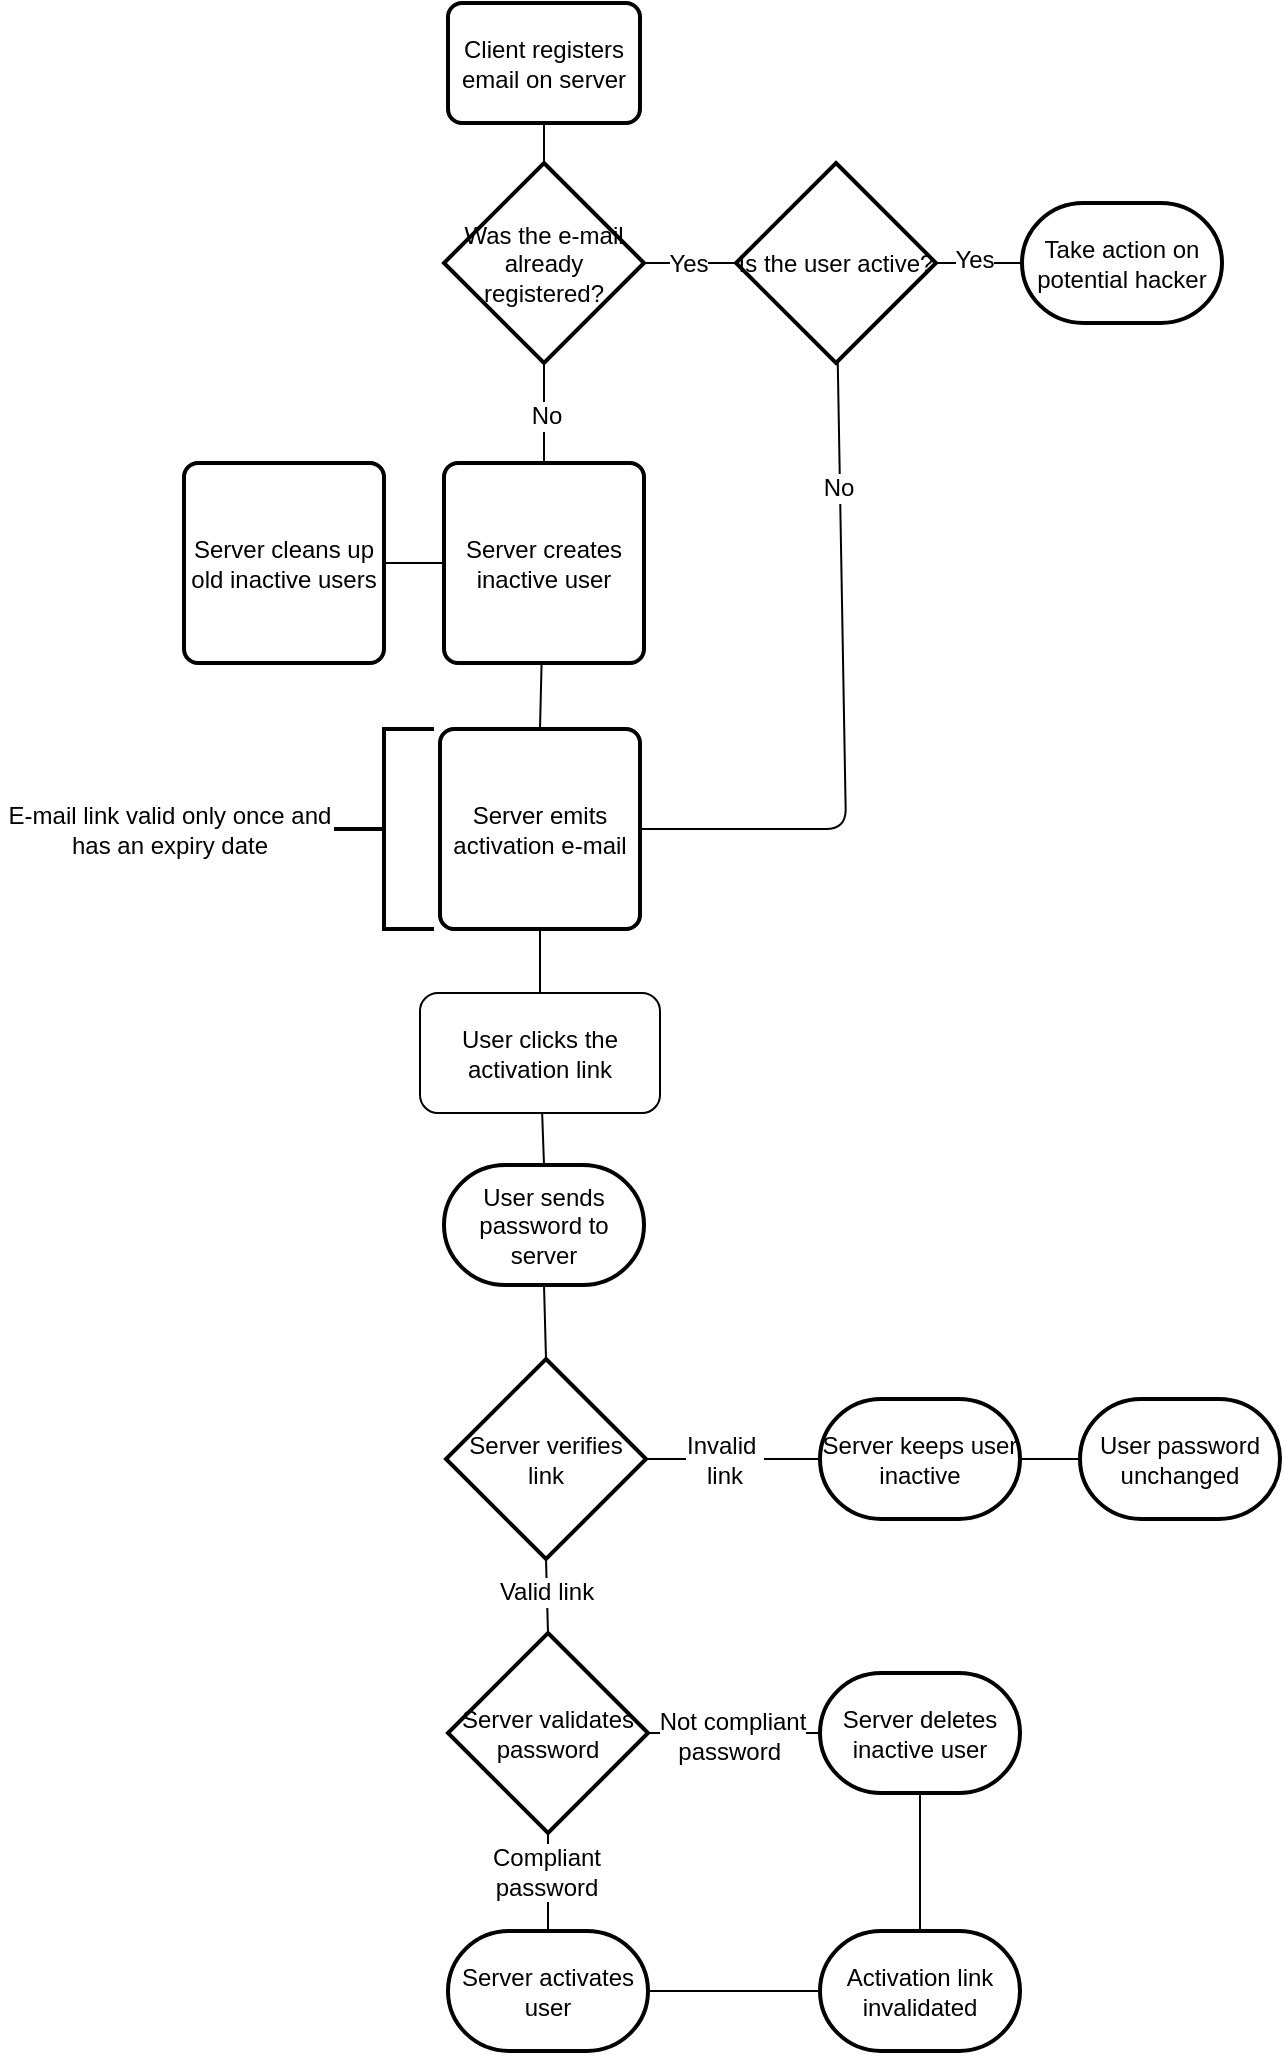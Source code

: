 <mxfile version="10.4.2" type="github"><diagram id="M1-HSWrDKN2wZykCy1fl" name="Page-1"><mxGraphModel dx="1192" dy="1114" grid="1" gridSize="10" guides="1" tooltips="1" connect="1" arrows="1" fold="1" page="1" pageScale="1" pageWidth="850" pageHeight="1100" math="0" shadow="0"><root><mxCell id="0"/><mxCell id="1" parent="0"/><mxCell id="bWFTBwPbgyYHy6Y_8x4E-4" value="Client registers email on server" style="rounded=1;whiteSpace=wrap;html=1;absoluteArcSize=1;arcSize=14;strokeWidth=2;" parent="1" vertex="1"><mxGeometry x="254" y="10.5" width="96" height="60" as="geometry"/></mxCell><mxCell id="bWFTBwPbgyYHy6Y_8x4E-6" value="Server emits activation e-mail" style="rounded=1;whiteSpace=wrap;html=1;absoluteArcSize=1;arcSize=14;strokeWidth=2;" parent="1" vertex="1"><mxGeometry x="250" y="373.5" width="100" height="100" as="geometry"/></mxCell><mxCell id="bWFTBwPbgyYHy6Y_8x4E-7" value="" style="strokeWidth=2;html=1;shape=mxgraph.flowchart.annotation_2;align=left;flipV=1;flipH=0;" parent="1" vertex="1"><mxGeometry x="197" y="373.5" width="50" height="100" as="geometry"/></mxCell><mxCell id="bWFTBwPbgyYHy6Y_8x4E-11" value="&lt;span&gt;E-mail link valid only once and has an expiry date&lt;/span&gt;" style="text;html=1;strokeColor=none;fillColor=none;align=center;verticalAlign=middle;whiteSpace=wrap;rounded=0;" parent="1" vertex="1"><mxGeometry x="30" y="403.5" width="170" height="40" as="geometry"/></mxCell><mxCell id="bWFTBwPbgyYHy6Y_8x4E-12" value="User clicks the activation link" style="rounded=1;whiteSpace=wrap;html=1;" parent="1" vertex="1"><mxGeometry x="240" y="505.5" width="120" height="60" as="geometry"/></mxCell><mxCell id="bWFTBwPbgyYHy6Y_8x4E-13" value="" style="endArrow=none;html=1;entryX=0.5;entryY=1;entryDx=0;entryDy=0;exitX=0.5;exitY=0;exitDx=0;exitDy=0;" parent="1" source="bWFTBwPbgyYHy6Y_8x4E-12" target="bWFTBwPbgyYHy6Y_8x4E-6" edge="1"><mxGeometry width="50" height="50" relative="1" as="geometry"><mxPoint x="295" y="618.5" as="sourcePoint"/><mxPoint x="345" y="568.5" as="targetPoint"/></mxGeometry></mxCell><mxCell id="bWFTBwPbgyYHy6Y_8x4E-15" value="Server verifies link" style="strokeWidth=2;html=1;shape=mxgraph.flowchart.decision;whiteSpace=wrap;" parent="1" vertex="1"><mxGeometry x="253" y="688.5" width="100" height="100" as="geometry"/></mxCell><mxCell id="bWFTBwPbgyYHy6Y_8x4E-17" value="User sends password to server" style="strokeWidth=2;html=1;shape=mxgraph.flowchart.terminator;whiteSpace=wrap;" parent="1" vertex="1"><mxGeometry x="252" y="591.5" width="100" height="60" as="geometry"/></mxCell><mxCell id="bWFTBwPbgyYHy6Y_8x4E-20" value="" style="endArrow=none;html=1;exitX=1;exitY=0.5;exitDx=0;exitDy=0;exitPerimeter=0;entryX=0;entryY=0.5;entryDx=0;entryDy=0;entryPerimeter=0;" parent="1" source="bWFTBwPbgyYHy6Y_8x4E-15" edge="1" target="oGnWqVfcbpZ9fD0yvHq5-15"><mxGeometry width="50" height="50" relative="1" as="geometry"><mxPoint x="428" y="918.5" as="sourcePoint"/><mxPoint x="493" y="738.5" as="targetPoint"/></mxGeometry></mxCell><mxCell id="bWFTBwPbgyYHy6Y_8x4E-21" value="Invalid&amp;nbsp;&lt;br&gt;link&lt;br&gt;" style="text;html=1;resizable=0;points=[];align=center;verticalAlign=middle;labelBackgroundColor=#ffffff;" parent="bWFTBwPbgyYHy6Y_8x4E-20" vertex="1" connectable="0"><mxGeometry x="-0.127" y="-3" relative="1" as="geometry"><mxPoint x="1" y="-3" as="offset"/></mxGeometry></mxCell><mxCell id="bWFTBwPbgyYHy6Y_8x4E-22" value="" style="endArrow=none;html=1;entryX=0.5;entryY=1;entryDx=0;entryDy=0;entryPerimeter=0;exitX=0.5;exitY=0;exitDx=0;exitDy=0;exitPerimeter=0;" parent="1" source="oGnWqVfcbpZ9fD0yvHq5-1" target="bWFTBwPbgyYHy6Y_8x4E-15" edge="1"><mxGeometry width="50" height="50" relative="1" as="geometry"><mxPoint x="303" y="818" as="sourcePoint"/><mxPoint x="288" y="1158.5" as="targetPoint"/></mxGeometry></mxCell><mxCell id="bWFTBwPbgyYHy6Y_8x4E-23" value="Valid link" style="text;html=1;resizable=0;points=[];align=center;verticalAlign=middle;labelBackgroundColor=#ffffff;" parent="bWFTBwPbgyYHy6Y_8x4E-22" vertex="1" connectable="0"><mxGeometry x="-0.508" y="-3" relative="1" as="geometry"><mxPoint x="-4" y="-12" as="offset"/></mxGeometry></mxCell><mxCell id="oGnWqVfcbpZ9fD0yvHq5-1" value="Server validates password" style="strokeWidth=2;html=1;shape=mxgraph.flowchart.decision;whiteSpace=wrap;" parent="1" vertex="1"><mxGeometry x="254" y="825.5" width="100" height="100" as="geometry"/></mxCell><mxCell id="oGnWqVfcbpZ9fD0yvHq5-2" value="Server deletes inactive user" style="strokeWidth=2;html=1;shape=mxgraph.flowchart.terminator;whiteSpace=wrap;" parent="1" vertex="1"><mxGeometry x="440" y="845.5" width="100" height="60" as="geometry"/></mxCell><mxCell id="oGnWqVfcbpZ9fD0yvHq5-4" value="Server activates user" style="strokeWidth=2;html=1;shape=mxgraph.flowchart.terminator;whiteSpace=wrap;" parent="1" vertex="1"><mxGeometry x="254" y="974.5" width="100" height="60" as="geometry"/></mxCell><mxCell id="oGnWqVfcbpZ9fD0yvHq5-5" value="" style="endArrow=none;html=1;entryX=0.5;entryY=1;entryDx=0;entryDy=0;entryPerimeter=0;exitX=0.5;exitY=0;exitDx=0;exitDy=0;exitPerimeter=0;" parent="1" source="bWFTBwPbgyYHy6Y_8x4E-15" target="bWFTBwPbgyYHy6Y_8x4E-17" edge="1"><mxGeometry width="50" height="50" relative="1" as="geometry"><mxPoint x="302" y="680" as="sourcePoint"/><mxPoint x="325" y="876.5" as="targetPoint"/></mxGeometry></mxCell><mxCell id="oGnWqVfcbpZ9fD0yvHq5-6" value="" style="endArrow=none;html=1;entryX=0;entryY=0.5;entryDx=0;entryDy=0;entryPerimeter=0;exitX=1;exitY=0.5;exitDx=0;exitDy=0;exitPerimeter=0;" parent="1" source="oGnWqVfcbpZ9fD0yvHq5-1" target="oGnWqVfcbpZ9fD0yvHq5-2" edge="1"><mxGeometry width="50" height="50" relative="1" as="geometry"><mxPoint x="389" y="905.5" as="sourcePoint"/><mxPoint x="439" y="855.5" as="targetPoint"/></mxGeometry></mxCell><mxCell id="oGnWqVfcbpZ9fD0yvHq5-7" value="Not compliant&lt;br&gt;password&amp;nbsp;&lt;br&gt;" style="text;html=1;resizable=0;points=[];align=center;verticalAlign=middle;labelBackgroundColor=#ffffff;" parent="oGnWqVfcbpZ9fD0yvHq5-6" vertex="1" connectable="0"><mxGeometry x="0.467" y="-1" relative="1" as="geometry"><mxPoint x="-21" as="offset"/></mxGeometry></mxCell><mxCell id="oGnWqVfcbpZ9fD0yvHq5-8" value="" style="endArrow=none;html=1;entryX=0.5;entryY=1;entryDx=0;entryDy=0;entryPerimeter=0;exitX=0.5;exitY=0;exitDx=0;exitDy=0;exitPerimeter=0;" parent="1" source="oGnWqVfcbpZ9fD0yvHq5-4" target="oGnWqVfcbpZ9fD0yvHq5-1" edge="1"><mxGeometry width="50" height="50" relative="1" as="geometry"><mxPoint x="279" y="1005.5" as="sourcePoint"/><mxPoint x="329" y="955.5" as="targetPoint"/></mxGeometry></mxCell><mxCell id="oGnWqVfcbpZ9fD0yvHq5-9" value="Compliant&lt;br&gt;password&lt;br&gt;" style="text;html=1;resizable=0;points=[];align=center;verticalAlign=middle;labelBackgroundColor=#ffffff;" parent="oGnWqVfcbpZ9fD0yvHq5-8" vertex="1" connectable="0"><mxGeometry x="0.218" y="1" relative="1" as="geometry"><mxPoint as="offset"/></mxGeometry></mxCell><mxCell id="oGnWqVfcbpZ9fD0yvHq5-15" value="Server keeps user inactive" style="strokeWidth=2;html=1;shape=mxgraph.flowchart.terminator;whiteSpace=wrap;" parent="1" vertex="1"><mxGeometry x="440" y="708.5" width="100" height="60" as="geometry"/></mxCell><mxCell id="oGnWqVfcbpZ9fD0yvHq5-18" value="Is the user active?" style="strokeWidth=2;html=1;shape=mxgraph.flowchart.decision;whiteSpace=wrap;" parent="1" vertex="1"><mxGeometry x="398" y="90.5" width="100" height="100" as="geometry"/></mxCell><mxCell id="oGnWqVfcbpZ9fD0yvHq5-19" value="Was the e-mail already registered?" style="strokeWidth=2;html=1;shape=mxgraph.flowchart.decision;whiteSpace=wrap;" parent="1" vertex="1"><mxGeometry x="252" y="90.5" width="100" height="100" as="geometry"/></mxCell><mxCell id="oGnWqVfcbpZ9fD0yvHq5-21" value="Server creates inactive user" style="rounded=1;whiteSpace=wrap;html=1;absoluteArcSize=1;arcSize=14;strokeWidth=2;" parent="1" vertex="1"><mxGeometry x="252" y="240.5" width="100" height="100" as="geometry"/></mxCell><mxCell id="oGnWqVfcbpZ9fD0yvHq5-23" value="" style="endArrow=none;html=1;entryX=0.5;entryY=1;entryDx=0;entryDy=0;exitX=0.5;exitY=0;exitDx=0;exitDy=0;exitPerimeter=0;" parent="1" source="oGnWqVfcbpZ9fD0yvHq5-19" target="bWFTBwPbgyYHy6Y_8x4E-4" edge="1"><mxGeometry width="50" height="50" relative="1" as="geometry"><mxPoint x="278" y="70.5" as="sourcePoint"/><mxPoint x="328" y="20.5" as="targetPoint"/></mxGeometry></mxCell><mxCell id="oGnWqVfcbpZ9fD0yvHq5-24" value="" style="endArrow=none;html=1;entryX=0;entryY=0.5;entryDx=0;entryDy=0;entryPerimeter=0;" parent="1" source="oGnWqVfcbpZ9fD0yvHq5-19" target="oGnWqVfcbpZ9fD0yvHq5-18" edge="1"><mxGeometry width="50" height="50" relative="1" as="geometry"><mxPoint x="352" y="190.5" as="sourcePoint"/><mxPoint x="422.711" y="140.5" as="targetPoint"/></mxGeometry></mxCell><mxCell id="oGnWqVfcbpZ9fD0yvHq5-25" value="Yes" style="text;html=1;resizable=0;points=[];align=center;verticalAlign=middle;labelBackgroundColor=#ffffff;" parent="oGnWqVfcbpZ9fD0yvHq5-24" vertex="1" connectable="0"><mxGeometry x="0.414" y="-1" relative="1" as="geometry"><mxPoint x="-11" y="-1" as="offset"/></mxGeometry></mxCell><mxCell id="oGnWqVfcbpZ9fD0yvHq5-27" value="" style="endArrow=none;html=1;entryX=0.5;entryY=1;entryDx=0;entryDy=0;entryPerimeter=0;exitX=0.5;exitY=0;exitDx=0;exitDy=0;" parent="1" source="oGnWqVfcbpZ9fD0yvHq5-21" target="oGnWqVfcbpZ9fD0yvHq5-19" edge="1"><mxGeometry width="50" height="50" relative="1" as="geometry"><mxPoint x="198" y="230.5" as="sourcePoint"/><mxPoint x="248" y="180.5" as="targetPoint"/></mxGeometry></mxCell><mxCell id="oGnWqVfcbpZ9fD0yvHq5-28" value="No" style="text;html=1;resizable=0;points=[];align=center;verticalAlign=middle;labelBackgroundColor=#ffffff;" parent="oGnWqVfcbpZ9fD0yvHq5-27" vertex="1" connectable="0"><mxGeometry x="-0.52" y="1" relative="1" as="geometry"><mxPoint x="2" y="-12" as="offset"/></mxGeometry></mxCell><mxCell id="oGnWqVfcbpZ9fD0yvHq5-29" value="Take action on potential hacker" style="strokeWidth=2;html=1;shape=mxgraph.flowchart.terminator;whiteSpace=wrap;" parent="1" vertex="1"><mxGeometry x="541" y="110.5" width="100" height="60" as="geometry"/></mxCell><mxCell id="oGnWqVfcbpZ9fD0yvHq5-30" value="" style="endArrow=none;html=1;entryX=0;entryY=0.5;entryDx=0;entryDy=0;entryPerimeter=0;" parent="1" source="oGnWqVfcbpZ9fD0yvHq5-18" target="oGnWqVfcbpZ9fD0yvHq5-29" edge="1"><mxGeometry width="50" height="50" relative="1" as="geometry"><mxPoint x="527" y="190.5" as="sourcePoint"/><mxPoint x="597.711" y="140.5" as="targetPoint"/></mxGeometry></mxCell><mxCell id="oGnWqVfcbpZ9fD0yvHq5-31" value="Yes" style="text;html=1;resizable=0;points=[];align=center;verticalAlign=middle;labelBackgroundColor=#ffffff;" parent="oGnWqVfcbpZ9fD0yvHq5-30" vertex="1" connectable="0"><mxGeometry x="-0.491" y="-4" relative="1" as="geometry"><mxPoint x="8" y="-6" as="offset"/></mxGeometry></mxCell><mxCell id="oGnWqVfcbpZ9fD0yvHq5-32" value="" style="endArrow=none;html=1;entryX=1;entryY=0.5;entryDx=0;entryDy=0;" parent="1" source="oGnWqVfcbpZ9fD0yvHq5-18" target="bWFTBwPbgyYHy6Y_8x4E-6" edge="1"><mxGeometry width="50" height="50" relative="1" as="geometry"><mxPoint x="477" y="240.5" as="sourcePoint"/><mxPoint x="477" y="261.211" as="targetPoint"/><Array as="points"><mxPoint x="453" y="423.5"/></Array></mxGeometry></mxCell><mxCell id="oGnWqVfcbpZ9fD0yvHq5-33" value="No" style="text;html=1;resizable=0;points=[];align=center;verticalAlign=middle;labelBackgroundColor=#ffffff;" parent="oGnWqVfcbpZ9fD0yvHq5-32" vertex="1" connectable="0"><mxGeometry x="-0.735" y="-2" relative="1" as="geometry"><mxPoint x="1" y="18" as="offset"/></mxGeometry></mxCell><mxCell id="oGnWqVfcbpZ9fD0yvHq5-35" value="" style="endArrow=none;html=1;entryX=0.5;entryY=0;entryDx=0;entryDy=0;" parent="1" source="oGnWqVfcbpZ9fD0yvHq5-21" target="bWFTBwPbgyYHy6Y_8x4E-6" edge="1"><mxGeometry width="50" height="50" relative="1" as="geometry"><mxPoint x="302" y="390.5" as="sourcePoint"/><mxPoint x="302" y="390.5" as="targetPoint"/></mxGeometry></mxCell><mxCell id="oGnWqVfcbpZ9fD0yvHq5-36" value="&lt;span&gt;Server cleans up old inactive users&lt;/span&gt;" style="rounded=1;whiteSpace=wrap;html=1;absoluteArcSize=1;arcSize=14;strokeWidth=2;" parent="1" vertex="1"><mxGeometry x="122" y="240.5" width="100" height="100" as="geometry"/></mxCell><mxCell id="oGnWqVfcbpZ9fD0yvHq5-37" value="" style="endArrow=none;html=1;entryX=0;entryY=0.5;entryDx=0;entryDy=0;" parent="1" source="oGnWqVfcbpZ9fD0yvHq5-36" target="oGnWqVfcbpZ9fD0yvHq5-21" edge="1"><mxGeometry width="50" height="50" relative="1" as="geometry"><mxPoint x="165" y="340.5" as="sourcePoint"/><mxPoint x="235.711" y="290.5" as="targetPoint"/></mxGeometry></mxCell><mxCell id="oGnWqVfcbpZ9fD0yvHq5-42" value="User password unchanged" style="strokeWidth=2;html=1;shape=mxgraph.flowchart.terminator;whiteSpace=wrap;" parent="1" vertex="1"><mxGeometry x="570" y="708.5" width="100" height="60" as="geometry"/></mxCell><mxCell id="oGnWqVfcbpZ9fD0yvHq5-43" value="" style="endArrow=none;html=1;entryX=0;entryY=0.5;entryDx=0;entryDy=0;entryPerimeter=0;" parent="1" source="oGnWqVfcbpZ9fD0yvHq5-15" target="oGnWqVfcbpZ9fD0yvHq5-42" edge="1"><mxGeometry width="50" height="50" relative="1" as="geometry"><mxPoint x="594" y="788.5" as="sourcePoint"/><mxPoint x="664.711" y="738.5" as="targetPoint"/></mxGeometry></mxCell><mxCell id="KTzvHGbu-4UygvR6eVsr-1" value="" style="endArrow=none;html=1;entryX=0.5;entryY=0;entryDx=0;entryDy=0;entryPerimeter=0;" edge="1" parent="1" source="bWFTBwPbgyYHy6Y_8x4E-12" target="bWFTBwPbgyYHy6Y_8x4E-17"><mxGeometry width="50" height="50" relative="1" as="geometry"><mxPoint x="300" y="615.5" as="sourcePoint"/><mxPoint x="300" y="636.211" as="targetPoint"/></mxGeometry></mxCell><mxCell id="KTzvHGbu-4UygvR6eVsr-3" value="Activation link invalidated" style="strokeWidth=2;html=1;shape=mxgraph.flowchart.terminator;whiteSpace=wrap;" vertex="1" parent="1"><mxGeometry x="440" y="974.5" width="100" height="60" as="geometry"/></mxCell><mxCell id="KTzvHGbu-4UygvR6eVsr-4" value="" style="endArrow=none;html=1;entryX=0.5;entryY=0;entryDx=0;entryDy=0;entryPerimeter=0;" edge="1" parent="1" source="oGnWqVfcbpZ9fD0yvHq5-2" target="KTzvHGbu-4UygvR6eVsr-3"><mxGeometry width="50" height="50" relative="1" as="geometry"><mxPoint x="490" y="955.5" as="sourcePoint"/><mxPoint x="490" y="976.211" as="targetPoint"/></mxGeometry></mxCell><mxCell id="KTzvHGbu-4UygvR6eVsr-5" value="" style="endArrow=none;html=1;entryX=0;entryY=0.5;entryDx=0;entryDy=0;entryPerimeter=0;" edge="1" parent="1" source="oGnWqVfcbpZ9fD0yvHq5-4" target="KTzvHGbu-4UygvR6eVsr-3"><mxGeometry width="50" height="50" relative="1" as="geometry"><mxPoint x="354" y="1054.5" as="sourcePoint"/><mxPoint x="424.711" y="1004.5" as="targetPoint"/></mxGeometry></mxCell></root></mxGraphModel></diagram></mxfile>